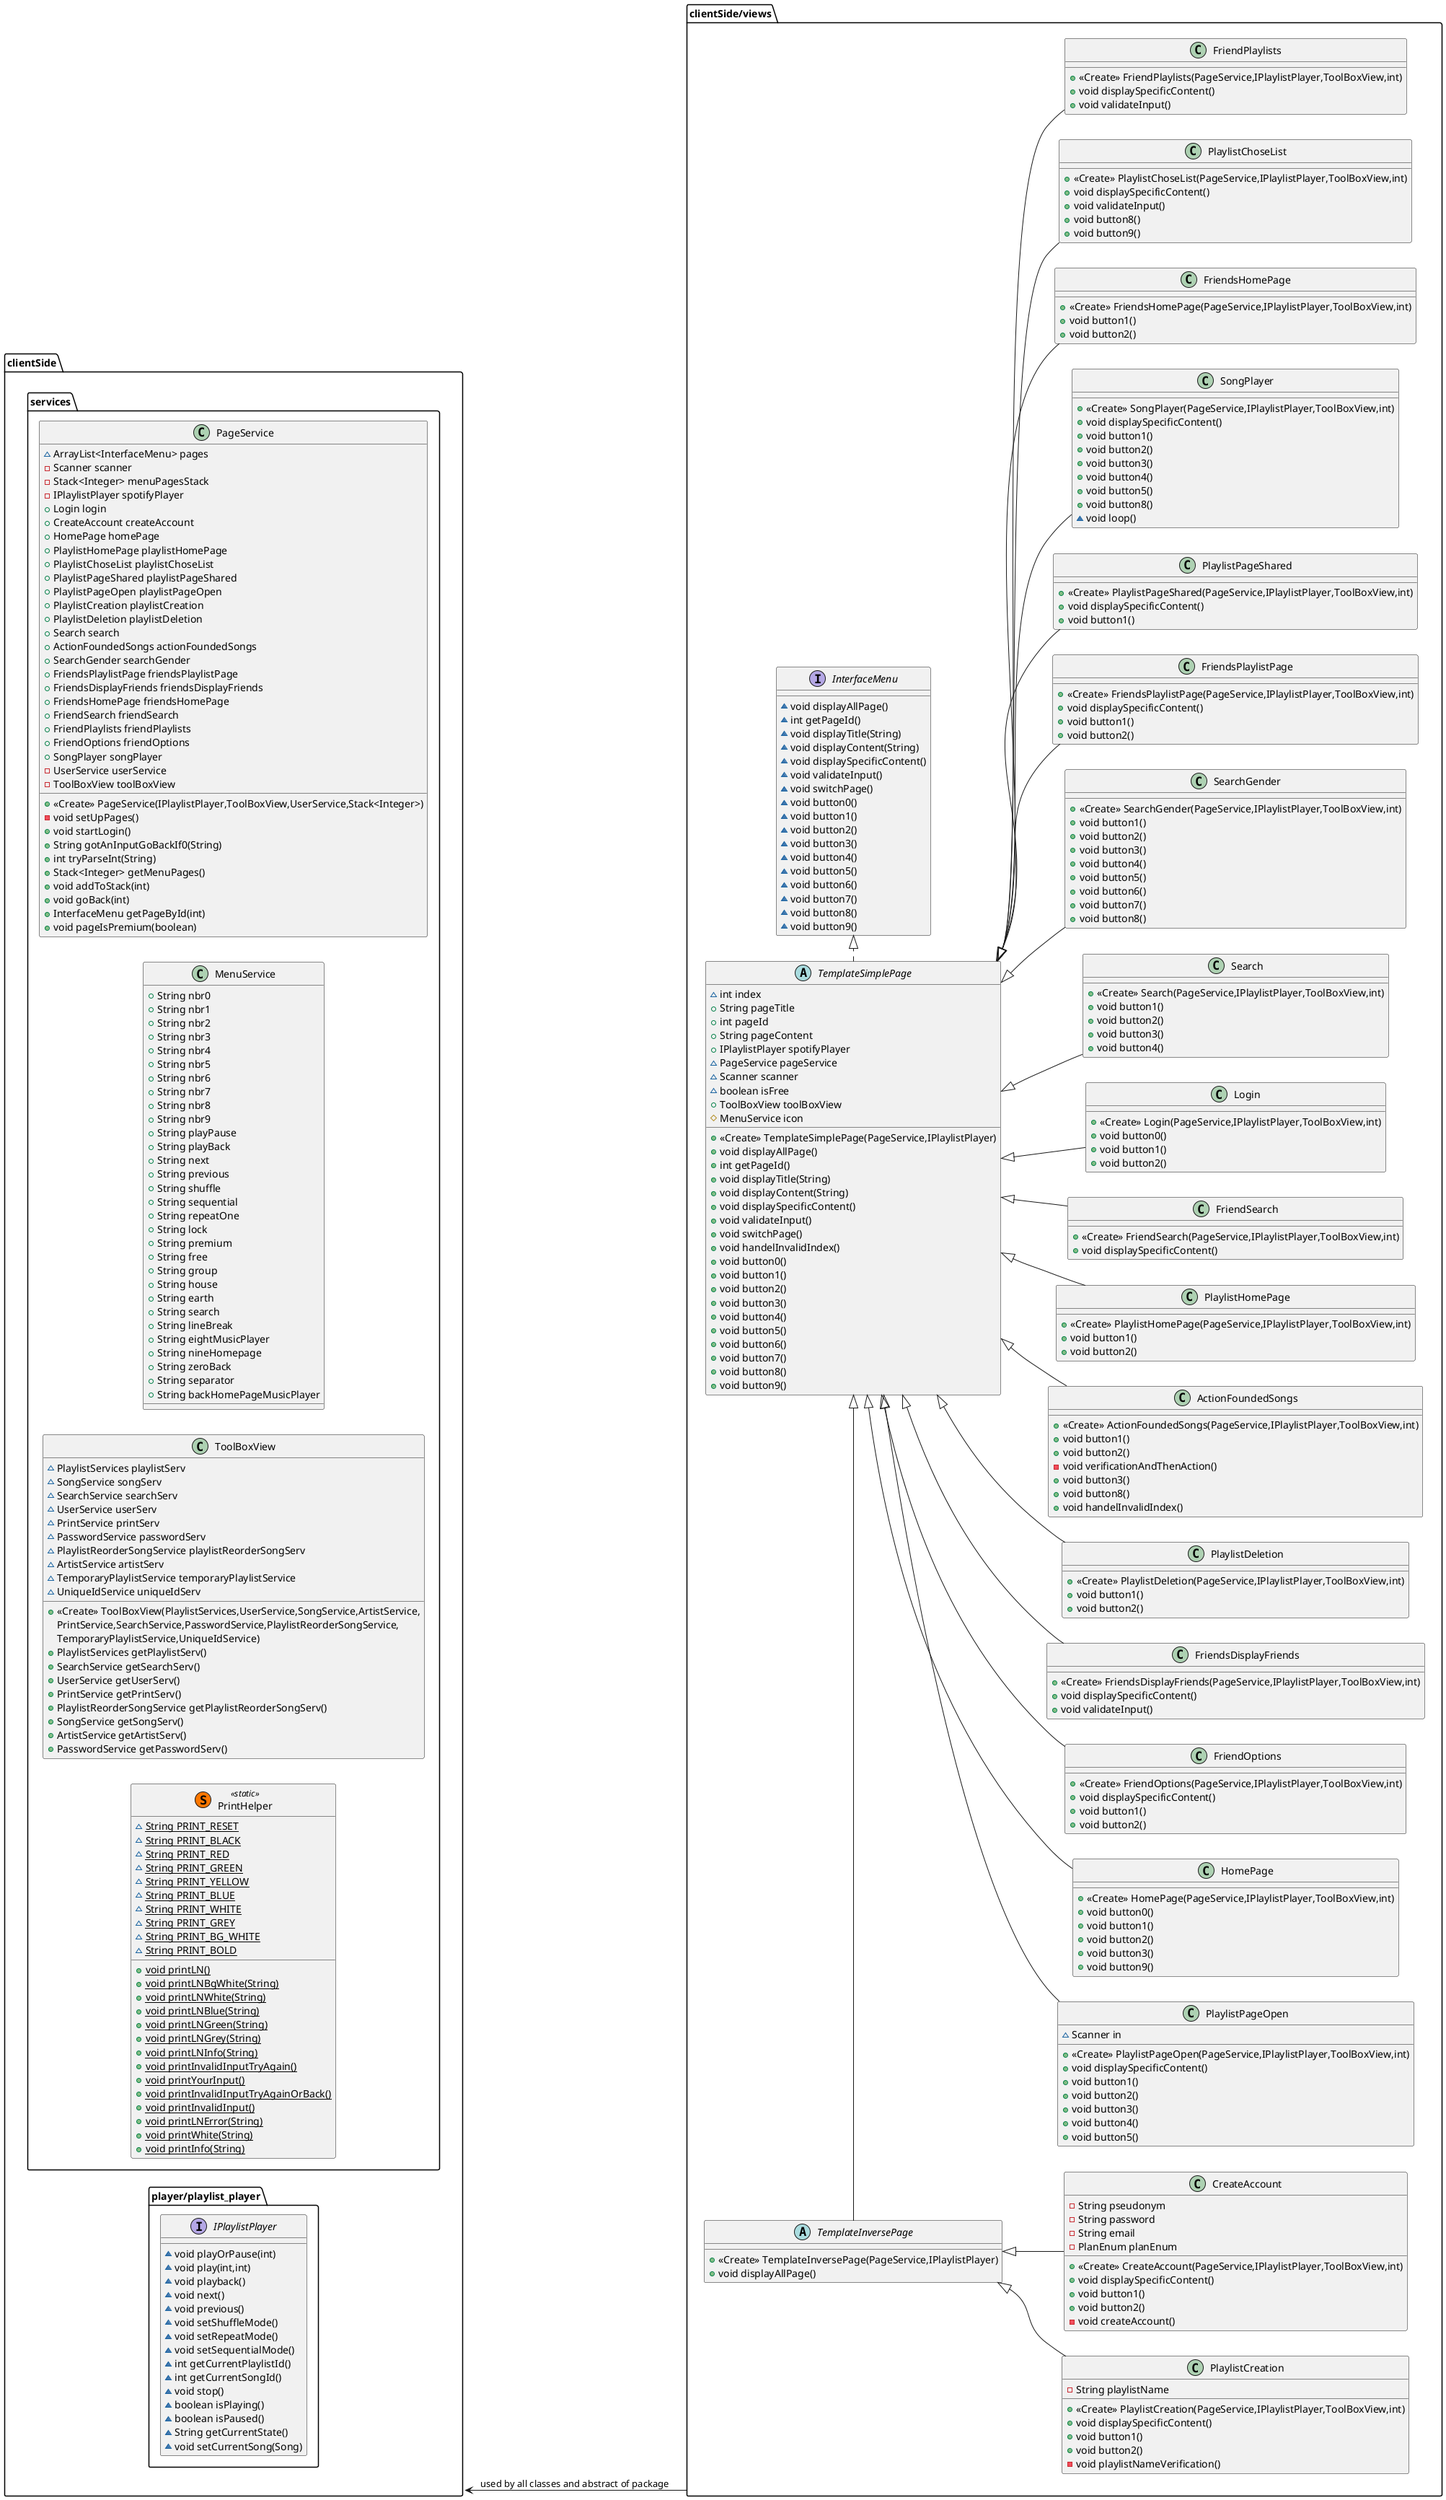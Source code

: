 @startuml
left to right direction

class clientSide/views.PlaylistPageOpen {
~ Scanner in
+ <<Create>> PlaylistPageOpen(PageService,IPlaylistPlayer,ToolBoxView,int)
+ void displaySpecificContent()
+ void button1()
+ void button2()
+ void button3()
+ void button4()
+ void button5()
}


class clientSide/views.HomePage {
+ <<Create>> HomePage(PageService,IPlaylistPlayer,ToolBoxView,int)
+ void button0()
+ void button1()
+ void button2()
+ void button3()
+ void button9()
}

abstract class clientSide/views.TemplateInversePage {
+ <<Create>> TemplateInversePage(PageService,IPlaylistPlayer)
+ void displayAllPage()
}

class clientSide.services.ToolBoxView {
~ PlaylistServices playlistServ
~ SongService songServ
~ SearchService searchServ
~ UserService userServ
~ PrintService printServ
~ PasswordService passwordServ
~ PlaylistReorderSongService playlistReorderSongServ
~ ArtistService artistServ
~ TemporaryPlaylistService temporaryPlaylistService
~ UniqueIdService uniqueIdServ
+ <<Create>> ToolBoxView(PlaylistServices,UserService,SongService,ArtistService,
PrintService,SearchService,PasswordService,PlaylistReorderSongService, \nTemporaryPlaylistService,UniqueIdService)
+ PlaylistServices getPlaylistServ()
+ SearchService getSearchServ()
+ UserService getUserServ()
+ PrintService getPrintServ()
+ PlaylistReorderSongService getPlaylistReorderSongServ()
+ SongService getSongServ()
+ ArtistService getArtistServ()
+ PasswordService getPasswordServ()
}


class clientSide/views.FriendOptions {
+ <<Create>> FriendOptions(PageService,IPlaylistPlayer,ToolBoxView,int)
+ void displaySpecificContent()
+ void button1()
+ void button2()
}

class clientSide/views.FriendsDisplayFriends {
+ <<Create>> FriendsDisplayFriends(PageService,IPlaylistPlayer,ToolBoxView,int)
+ void displaySpecificContent()
+ void validateInput()
}

class "clientSide.services.PageService" {
~ ArrayList<InterfaceMenu> pages
- Scanner scanner
- Stack<Integer> menuPagesStack
- IPlaylistPlayer spotifyPlayer
+ Login login
+ CreateAccount createAccount
+ HomePage homePage
+ PlaylistHomePage playlistHomePage
+ PlaylistChoseList playlistChoseList
+ PlaylistPageShared playlistPageShared
+ PlaylistPageOpen playlistPageOpen
+ PlaylistCreation playlistCreation
+ PlaylistDeletion playlistDeletion
+ Search search
+ ActionFoundedSongs actionFoundedSongs
+ SearchGender searchGender
+ FriendsPlaylistPage friendsPlaylistPage
+ FriendsDisplayFriends friendsDisplayFriends
+ FriendsHomePage friendsHomePage
+ FriendSearch friendSearch
+ FriendPlaylists friendPlaylists
+ FriendOptions friendOptions
+ SongPlayer songPlayer
- UserService userService
- ToolBoxView toolBoxView
+ <<Create>> PageService(IPlaylistPlayer,ToolBoxView,UserService,Stack<Integer>)
- void setUpPages()
+ void startLogin()
+ String gotAnInputGoBackIf0(String)
+ int tryParseInt(String)
+ Stack<Integer> getMenuPages()
+ void addToStack(int)
+ void goBack(int)
+ InterfaceMenu getPageById(int)
+ void pageIsPremium(boolean)
}


interface clientSide/views.InterfaceMenu {
~ void displayAllPage()
~ int getPageId()
~ void displayTitle(String)
~ void displayContent(String)
~ void displaySpecificContent()
~ void validateInput()
~ void switchPage()
~ void button0()
~ void button1()
~ void button2()
~ void button3()
~ void button4()
~ void button5()
~ void button6()
~ void button7()
~ void button8()
~ void button9()
}

class clientSide/views.PlaylistCreation {
- String playlistName
+ <<Create>> PlaylistCreation(PageService,IPlaylistPlayer,ToolBoxView,int)
+ void displaySpecificContent()
+ void button1()
+ void button2()
- void playlistNameVerification()
}

abstract class clientSide/views.TemplateSimplePage {
~ int index
+ String pageTitle
+ int pageId
+ String pageContent
+ IPlaylistPlayer spotifyPlayer
~ PageService pageService
~ Scanner scanner
~ boolean isFree
+ ToolBoxView toolBoxView
# MenuService icon
+ <<Create>> TemplateSimplePage(PageService,IPlaylistPlayer)
+ void displayAllPage()
+ int getPageId()
+ void displayTitle(String)
+ void displayContent(String)
+ void displaySpecificContent()
+ void validateInput()
+ void switchPage()
+ void handelInvalidIndex()
+ void button0()
+ void button1()
+ void button2()
+ void button3()
+ void button4()
+ void button5()
+ void button6()
+ void button7()
+ void button8()
+ void button9()
}


class clientSide/views.CreateAccount {
- String pseudonym
- String password
- String email
- PlanEnum planEnum
+ <<Create>> CreateAccount(PageService,IPlaylistPlayer,ToolBoxView,int)
+ void displaySpecificContent()
+ void button1()
+ void button2()
- void createAccount()
}


class clientSide/views.PlaylistDeletion {
+ <<Create>> PlaylistDeletion(PageService,IPlaylistPlayer,ToolBoxView,int)
+ void button1()
+ void button2()
}

class clientSide/views.ActionFoundedSongs {
+ <<Create>> ActionFoundedSongs(PageService,IPlaylistPlayer,ToolBoxView,int)
+ void button1()
+ void button2()
- void verificationAndThenAction()
+ void button3()
+ void button8()
+ void handelInvalidIndex()
}

class clientSide/views.PlaylistHomePage {
+ <<Create>> PlaylistHomePage(PageService,IPlaylistPlayer,ToolBoxView,int)
+ void button1()
+ void button2()
}

class "clientSide.services.MenuService" {
 + String nbr0
    + String nbr1
    + String nbr2
    + String nbr3
    + String nbr4
    + String nbr5
    + String nbr6
    + String nbr7
    + String nbr8
    + String nbr9
    + String playPause
    + String playBack
    + String next
    + String previous
    + String shuffle
    + String sequential
    + String repeatOne
    + String lock
    + String premium
    + String free
    + String group
    + String house
    + String earth
    + String search
    + String lineBreak
    + String eightMusicPlayer
    + String nineHomepage
    + String zeroBack
    + String separator
    + String backHomePageMusicPlayer
}

class clientSide/views.FriendSearch {
+ <<Create>> FriendSearch(PageService,IPlaylistPlayer,ToolBoxView,int)
+ void displaySpecificContent()
}


class clientSide/views.Login {
+ <<Create>> Login(PageService,IPlaylistPlayer,ToolBoxView,int)
+ void button0()
+ void button1()
+ void button2()
}
class "clientSide.services.PrintHelper" << (S, #FF7700) static >> {
    ~ {static} String PRINT_RESET
    ~ {static} String PRINT_BLACK
    ~ {static} String PRINT_RED
    ~ {static} String PRINT_GREEN
    ~ {static} String PRINT_YELLOW
    ~ {static} String PRINT_BLUE
    ~ {static} String PRINT_WHITE
    ~ {static} String PRINT_GREY
    ~ {static} String PRINT_BG_WHITE
    ~ {static} String PRINT_BOLD

    + {static} void printLN()
    + {static} void printLNBgWhite(String)
    + {static} void printLNWhite(String)
    + {static} void printLNBlue(String)
    + {static} void printLNGreen(String)
    + {static} void printLNGrey(String)
    + {static} void printLNInfo(String)
    + {static} void printInvalidInputTryAgain()
    + {static} void printYourInput()
    + {static} void printInvalidInputTryAgainOrBack()
    + {static} void printInvalidInput()
    + {static} void printLNError(String)
    + {static} void printWhite(String)
    + {static} void printInfo(String)
}


class clientSide/views.Search {
+ <<Create>> Search(PageService,IPlaylistPlayer,ToolBoxView,int)
+ void button1()
+ void button2()
+ void button3()
+ void button4()
}

class clientSide/views.SearchGender {
+ <<Create>> SearchGender(PageService,IPlaylistPlayer,ToolBoxView,int)
+ void button1()
+ void button2()
+ void button3()
+ void button4()
+ void button5()
+ void button6()
+ void button7()
+ void button8()
}

class clientSide/views.FriendsPlaylistPage {
+ <<Create>> FriendsPlaylistPage(PageService,IPlaylistPlayer,ToolBoxView,int)
+ void displaySpecificContent()
+ void button1()
+ void button2()
}

class clientSide/views.PlaylistPageShared {
+ <<Create>> PlaylistPageShared(PageService,IPlaylistPlayer,ToolBoxView,int)
+ void displaySpecificContent()
+ void button1()
}

class clientSide/views.SongPlayer {
+ <<Create>> SongPlayer(PageService,IPlaylistPlayer,ToolBoxView,int)
+ void displaySpecificContent()
+ void button1()
+ void button2()
+ void button3()
+ void button4()
+ void button5()
+ void button8()
~ void loop()
}

class clientSide/views.FriendsHomePage {
+ <<Create>> FriendsHomePage(PageService,IPlaylistPlayer,ToolBoxView,int)
+ void button1()
+ void button2()
}


class clientSide/views.PlaylistChoseList {
+ <<Create>> PlaylistChoseList(PageService,IPlaylistPlayer,ToolBoxView,int)
+ void displaySpecificContent()
+ void validateInput()
+ void button8()
+ void button9()
}

class clientSide/views.FriendPlaylists {
+ <<Create>> FriendPlaylists(PageService,IPlaylistPlayer,ToolBoxView,int)
+ void displaySpecificContent()
+ void validateInput()
}

interface "clientSide.player/playlist_player.IPlaylistPlayer" {
~ void playOrPause(int)
~ void play(int,int)
~ void playback()
~ void next()
~ void previous()
~ void setShuffleMode()
~ void setRepeatMode()
~ void setSequentialMode()
~ int getCurrentPlaylistId()
~ int getCurrentSongId()
~ void stop()
~ boolean isPlaying()
~ boolean isPaused()
~ String getCurrentState()
~ void setCurrentSong(Song)
}

'interfaces !'
'--- Dépendances vers clientSide/views.InterfaceMenu ---
"clientSide/views.TemplateSimplePage" .r.|> "clientSide/views.InterfaceMenu"

'--- Dépendances vers clientSide/views.TemplateSimplePage ---
"clientSide/views.TemplateInversePage" -r-|> "clientSide/views.TemplateSimplePage"

"clientSide/views.PlaylistPageOpen" -u-|> "clientSide/views.TemplateSimplePage"
"clientSide/views.HomePage" -u-|> "clientSide/views.TemplateSimplePage"
"clientSide/views.FriendOptions" -u-|> "clientSide/views.TemplateSimplePage"
"clientSide/views.FriendsDisplayFriends" -u-|> "clientSide/views.TemplateSimplePage"
"clientSide/views.PlaylistDeletion" -u-|> "clientSide/views.TemplateSimplePage"
"clientSide/views.ActionFoundedSongs" -u-|> "clientSide/views.TemplateSimplePage"
"clientSide/views.PlaylistHomePage" -u-|> "clientSide/views.TemplateSimplePage"
"clientSide/views.FriendSearch" -u-|> "clientSide/views.TemplateSimplePage"
"clientSide/views.Login" -u-|> "clientSide/views.TemplateSimplePage"
"clientSide/views.Search" -u-|> "clientSide/views.TemplateSimplePage"
"clientSide/views.SearchGender" -u-|> "clientSide/views.TemplateSimplePage"
"clientSide/views.FriendsPlaylistPage" -u-|> "clientSide/views.TemplateSimplePage"
"clientSide/views.PlaylistPageShared" -u-|> "clientSide/views.TemplateSimplePage"
"clientSide/views.SongPlayer" -u-|> "clientSide/views.TemplateSimplePage"
"clientSide/views.FriendsHomePage" -u-|> "clientSide/views.TemplateSimplePage"
"clientSide/views.PlaylistChoseList" -u-|> "clientSide/views.TemplateSimplePage"
"clientSide/views.FriendPlaylists" -u-|> "clientSide/views.TemplateSimplePage"

'--- Dépendances vers clientSide/views.TemplateInversePage ---
"clientSide/views.PlaylistCreation" -u-|> "clientSide/views.TemplateInversePage"
"clientSide/views.CreateAccount" -u-|> "clientSide/views.TemplateInversePage"



"clientSide/views" -u-> "clientSide" : used by all classes and abstract of package

"clientSide.services.MenuService" -[hidden]r-> "clientSide.services.PageService"

@enduml